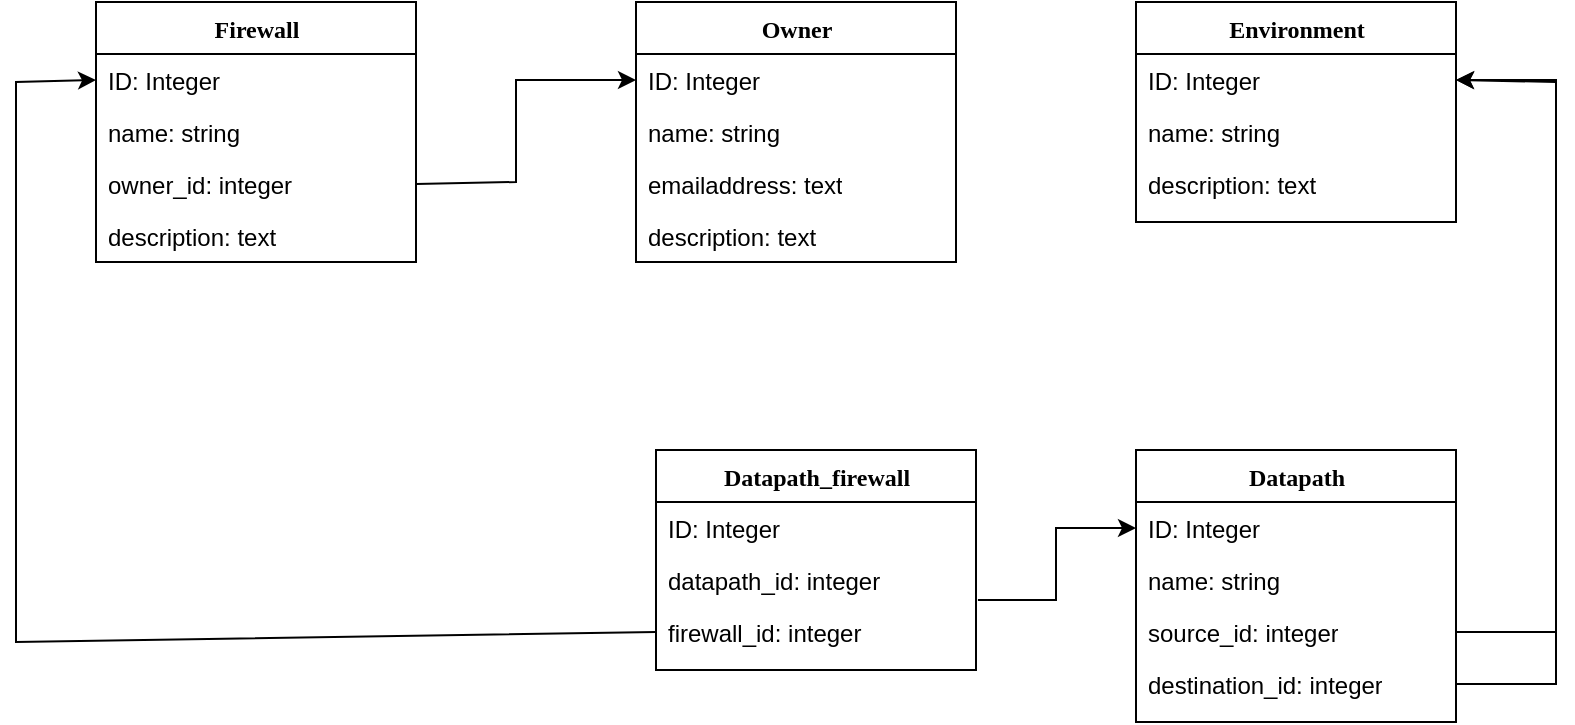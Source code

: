 <mxfile version="24.7.8">
  <diagram name="Page-1" id="p3NtNherMpelwVaLdkrR">
    <mxGraphModel dx="2603" dy="854" grid="1" gridSize="10" guides="1" tooltips="1" connect="1" arrows="1" fold="1" page="1" pageScale="1" pageWidth="1169" pageHeight="827" math="0" shadow="0">
      <root>
        <mxCell id="0" />
        <mxCell id="1" parent="0" />
        <mxCell id="3SlPWsqB0p2sYoVi6o_p-1" value="Firewall" style="swimlane;html=1;fontStyle=1;align=center;verticalAlign=top;childLayout=stackLayout;horizontal=1;startSize=26;horizontalStack=0;resizeParent=1;resizeLast=0;collapsible=1;marginBottom=0;swimlaneFillColor=#ffffff;rounded=0;shadow=0;comic=0;labelBackgroundColor=none;strokeWidth=1;fillColor=none;fontFamily=Verdana;fontSize=12" vertex="1" parent="1">
          <mxGeometry x="-440" y="190" width="160" height="130" as="geometry" />
        </mxCell>
        <mxCell id="3SlPWsqB0p2sYoVi6o_p-2" value="ID: Integer" style="text;html=1;strokeColor=none;fillColor=none;align=left;verticalAlign=top;spacingLeft=4;spacingRight=4;whiteSpace=wrap;overflow=hidden;rotatable=0;points=[[0,0.5],[1,0.5]];portConstraint=eastwest;" vertex="1" parent="3SlPWsqB0p2sYoVi6o_p-1">
          <mxGeometry y="26" width="160" height="26" as="geometry" />
        </mxCell>
        <mxCell id="3SlPWsqB0p2sYoVi6o_p-3" value="name: string" style="text;html=1;strokeColor=none;fillColor=none;align=left;verticalAlign=top;spacingLeft=4;spacingRight=4;whiteSpace=wrap;overflow=hidden;rotatable=0;points=[[0,0.5],[1,0.5]];portConstraint=eastwest;" vertex="1" parent="3SlPWsqB0p2sYoVi6o_p-1">
          <mxGeometry y="52" width="160" height="26" as="geometry" />
        </mxCell>
        <mxCell id="3SlPWsqB0p2sYoVi6o_p-4" value="owner_id: integer" style="text;html=1;strokeColor=none;fillColor=none;align=left;verticalAlign=top;spacingLeft=4;spacingRight=4;whiteSpace=wrap;overflow=hidden;rotatable=0;points=[[0,0.5],[1,0.5]];portConstraint=eastwest;" vertex="1" parent="3SlPWsqB0p2sYoVi6o_p-1">
          <mxGeometry y="78" width="160" height="26" as="geometry" />
        </mxCell>
        <mxCell id="3SlPWsqB0p2sYoVi6o_p-6" value="description: text" style="text;html=1;strokeColor=none;fillColor=none;align=left;verticalAlign=top;spacingLeft=4;spacingRight=4;whiteSpace=wrap;overflow=hidden;rotatable=0;points=[[0,0.5],[1,0.5]];portConstraint=eastwest;" vertex="1" parent="3SlPWsqB0p2sYoVi6o_p-1">
          <mxGeometry y="104" width="160" height="26" as="geometry" />
        </mxCell>
        <mxCell id="3SlPWsqB0p2sYoVi6o_p-7" value="Owner" style="swimlane;html=1;fontStyle=1;align=center;verticalAlign=top;childLayout=stackLayout;horizontal=1;startSize=26;horizontalStack=0;resizeParent=1;resizeLast=0;collapsible=1;marginBottom=0;swimlaneFillColor=#ffffff;rounded=0;shadow=0;comic=0;labelBackgroundColor=none;strokeWidth=1;fillColor=none;fontFamily=Verdana;fontSize=12" vertex="1" parent="1">
          <mxGeometry x="-170" y="190" width="160" height="130" as="geometry" />
        </mxCell>
        <mxCell id="3SlPWsqB0p2sYoVi6o_p-8" value="ID: Integer" style="text;html=1;strokeColor=none;fillColor=none;align=left;verticalAlign=top;spacingLeft=4;spacingRight=4;whiteSpace=wrap;overflow=hidden;rotatable=0;points=[[0,0.5],[1,0.5]];portConstraint=eastwest;" vertex="1" parent="3SlPWsqB0p2sYoVi6o_p-7">
          <mxGeometry y="26" width="160" height="26" as="geometry" />
        </mxCell>
        <mxCell id="3SlPWsqB0p2sYoVi6o_p-9" value="name: string" style="text;html=1;strokeColor=none;fillColor=none;align=left;verticalAlign=top;spacingLeft=4;spacingRight=4;whiteSpace=wrap;overflow=hidden;rotatable=0;points=[[0,0.5],[1,0.5]];portConstraint=eastwest;" vertex="1" parent="3SlPWsqB0p2sYoVi6o_p-7">
          <mxGeometry y="52" width="160" height="26" as="geometry" />
        </mxCell>
        <mxCell id="3SlPWsqB0p2sYoVi6o_p-10" value="emailaddress: text" style="text;html=1;strokeColor=none;fillColor=none;align=left;verticalAlign=top;spacingLeft=4;spacingRight=4;whiteSpace=wrap;overflow=hidden;rotatable=0;points=[[0,0.5],[1,0.5]];portConstraint=eastwest;" vertex="1" parent="3SlPWsqB0p2sYoVi6o_p-7">
          <mxGeometry y="78" width="160" height="26" as="geometry" />
        </mxCell>
        <mxCell id="3SlPWsqB0p2sYoVi6o_p-12" value="description: text" style="text;html=1;strokeColor=none;fillColor=none;align=left;verticalAlign=top;spacingLeft=4;spacingRight=4;whiteSpace=wrap;overflow=hidden;rotatable=0;points=[[0,0.5],[1,0.5]];portConstraint=eastwest;" vertex="1" parent="3SlPWsqB0p2sYoVi6o_p-7">
          <mxGeometry y="104" width="160" height="26" as="geometry" />
        </mxCell>
        <mxCell id="3SlPWsqB0p2sYoVi6o_p-14" value="Environment" style="swimlane;html=1;fontStyle=1;align=center;verticalAlign=top;childLayout=stackLayout;horizontal=1;startSize=26;horizontalStack=0;resizeParent=1;resizeLast=0;collapsible=1;marginBottom=0;swimlaneFillColor=#ffffff;rounded=0;shadow=0;comic=0;labelBackgroundColor=none;strokeWidth=1;fillColor=none;fontFamily=Verdana;fontSize=12" vertex="1" parent="1">
          <mxGeometry x="80" y="190" width="160" height="110" as="geometry" />
        </mxCell>
        <mxCell id="3SlPWsqB0p2sYoVi6o_p-15" value="ID: Integer" style="text;html=1;strokeColor=none;fillColor=none;align=left;verticalAlign=top;spacingLeft=4;spacingRight=4;whiteSpace=wrap;overflow=hidden;rotatable=0;points=[[0,0.5],[1,0.5]];portConstraint=eastwest;" vertex="1" parent="3SlPWsqB0p2sYoVi6o_p-14">
          <mxGeometry y="26" width="160" height="26" as="geometry" />
        </mxCell>
        <mxCell id="3SlPWsqB0p2sYoVi6o_p-16" value="name: string" style="text;html=1;strokeColor=none;fillColor=none;align=left;verticalAlign=top;spacingLeft=4;spacingRight=4;whiteSpace=wrap;overflow=hidden;rotatable=0;points=[[0,0.5],[1,0.5]];portConstraint=eastwest;" vertex="1" parent="3SlPWsqB0p2sYoVi6o_p-14">
          <mxGeometry y="52" width="160" height="26" as="geometry" />
        </mxCell>
        <mxCell id="3SlPWsqB0p2sYoVi6o_p-18" value="description: text" style="text;html=1;strokeColor=none;fillColor=none;align=left;verticalAlign=top;spacingLeft=4;spacingRight=4;whiteSpace=wrap;overflow=hidden;rotatable=0;points=[[0,0.5],[1,0.5]];portConstraint=eastwest;" vertex="1" parent="3SlPWsqB0p2sYoVi6o_p-14">
          <mxGeometry y="78" width="160" height="26" as="geometry" />
        </mxCell>
        <mxCell id="3SlPWsqB0p2sYoVi6o_p-19" value="" style="endArrow=classic;html=1;rounded=0;exitX=1;exitY=0.5;exitDx=0;exitDy=0;entryX=0;entryY=0.5;entryDx=0;entryDy=0;" edge="1" parent="1" source="3SlPWsqB0p2sYoVi6o_p-4" target="3SlPWsqB0p2sYoVi6o_p-8">
          <mxGeometry width="50" height="50" relative="1" as="geometry">
            <mxPoint x="-90" y="460" as="sourcePoint" />
            <mxPoint x="-40" y="410" as="targetPoint" />
            <Array as="points">
              <mxPoint x="-230" y="280" />
              <mxPoint x="-230" y="229" />
            </Array>
          </mxGeometry>
        </mxCell>
        <mxCell id="3SlPWsqB0p2sYoVi6o_p-20" value="Datapath" style="swimlane;html=1;fontStyle=1;align=center;verticalAlign=top;childLayout=stackLayout;horizontal=1;startSize=26;horizontalStack=0;resizeParent=1;resizeLast=0;collapsible=1;marginBottom=0;swimlaneFillColor=#ffffff;rounded=0;shadow=0;comic=0;labelBackgroundColor=none;strokeWidth=1;fillColor=none;fontFamily=Verdana;fontSize=12" vertex="1" parent="1">
          <mxGeometry x="80" y="414" width="160" height="136" as="geometry" />
        </mxCell>
        <mxCell id="3SlPWsqB0p2sYoVi6o_p-21" value="ID: Integer" style="text;html=1;strokeColor=none;fillColor=none;align=left;verticalAlign=top;spacingLeft=4;spacingRight=4;whiteSpace=wrap;overflow=hidden;rotatable=0;points=[[0,0.5],[1,0.5]];portConstraint=eastwest;" vertex="1" parent="3SlPWsqB0p2sYoVi6o_p-20">
          <mxGeometry y="26" width="160" height="26" as="geometry" />
        </mxCell>
        <mxCell id="3SlPWsqB0p2sYoVi6o_p-22" value="name: string" style="text;html=1;strokeColor=none;fillColor=none;align=left;verticalAlign=top;spacingLeft=4;spacingRight=4;whiteSpace=wrap;overflow=hidden;rotatable=0;points=[[0,0.5],[1,0.5]];portConstraint=eastwest;" vertex="1" parent="3SlPWsqB0p2sYoVi6o_p-20">
          <mxGeometry y="52" width="160" height="26" as="geometry" />
        </mxCell>
        <mxCell id="3SlPWsqB0p2sYoVi6o_p-34" value="source_id: integer" style="text;html=1;strokeColor=none;fillColor=none;align=left;verticalAlign=top;spacingLeft=4;spacingRight=4;whiteSpace=wrap;overflow=hidden;rotatable=0;points=[[0,0.5],[1,0.5]];portConstraint=eastwest;" vertex="1" parent="3SlPWsqB0p2sYoVi6o_p-20">
          <mxGeometry y="78" width="160" height="26" as="geometry" />
        </mxCell>
        <mxCell id="3SlPWsqB0p2sYoVi6o_p-23" value="destination_id: integer" style="text;html=1;strokeColor=none;fillColor=none;align=left;verticalAlign=top;spacingLeft=4;spacingRight=4;whiteSpace=wrap;overflow=hidden;rotatable=0;points=[[0,0.5],[1,0.5]];portConstraint=eastwest;" vertex="1" parent="3SlPWsqB0p2sYoVi6o_p-20">
          <mxGeometry y="104" width="160" height="26" as="geometry" />
        </mxCell>
        <mxCell id="3SlPWsqB0p2sYoVi6o_p-25" value="" style="endArrow=classic;html=1;rounded=0;exitX=1;exitY=0.5;exitDx=0;exitDy=0;entryX=1;entryY=0.5;entryDx=0;entryDy=0;" edge="1" parent="1" source="3SlPWsqB0p2sYoVi6o_p-34" target="3SlPWsqB0p2sYoVi6o_p-15">
          <mxGeometry width="50" height="50" relative="1" as="geometry">
            <mxPoint x="240" y="482" as="sourcePoint" />
            <mxPoint x="350" y="430" as="targetPoint" />
            <Array as="points">
              <mxPoint x="290" y="505" />
              <mxPoint x="290" y="229" />
            </Array>
          </mxGeometry>
        </mxCell>
        <mxCell id="3SlPWsqB0p2sYoVi6o_p-26" value="" style="endArrow=classic;html=1;rounded=0;exitX=1;exitY=0.5;exitDx=0;exitDy=0;entryX=1;entryY=0.5;entryDx=0;entryDy=0;" edge="1" parent="1" source="3SlPWsqB0p2sYoVi6o_p-23" target="3SlPWsqB0p2sYoVi6o_p-15">
          <mxGeometry width="50" height="50" relative="1" as="geometry">
            <mxPoint x="230" y="505" as="sourcePoint" />
            <mxPoint x="230" y="229" as="targetPoint" />
            <Array as="points">
              <mxPoint x="290" y="531" />
              <mxPoint x="290" y="230" />
            </Array>
          </mxGeometry>
        </mxCell>
        <mxCell id="3SlPWsqB0p2sYoVi6o_p-27" value="Datapath_firewall" style="swimlane;html=1;fontStyle=1;align=center;verticalAlign=top;childLayout=stackLayout;horizontal=1;startSize=26;horizontalStack=0;resizeParent=1;resizeLast=0;collapsible=1;marginBottom=0;swimlaneFillColor=#ffffff;rounded=0;shadow=0;comic=0;labelBackgroundColor=none;strokeWidth=1;fillColor=none;fontFamily=Verdana;fontSize=12" vertex="1" parent="1">
          <mxGeometry x="-160" y="414" width="160" height="110" as="geometry" />
        </mxCell>
        <mxCell id="3SlPWsqB0p2sYoVi6o_p-28" value="ID: Integer" style="text;html=1;strokeColor=none;fillColor=none;align=left;verticalAlign=top;spacingLeft=4;spacingRight=4;whiteSpace=wrap;overflow=hidden;rotatable=0;points=[[0,0.5],[1,0.5]];portConstraint=eastwest;" vertex="1" parent="3SlPWsqB0p2sYoVi6o_p-27">
          <mxGeometry y="26" width="160" height="26" as="geometry" />
        </mxCell>
        <mxCell id="3SlPWsqB0p2sYoVi6o_p-29" value="datapath_id: integer" style="text;html=1;strokeColor=none;fillColor=none;align=left;verticalAlign=top;spacingLeft=4;spacingRight=4;whiteSpace=wrap;overflow=hidden;rotatable=0;points=[[0,0.5],[1,0.5]];portConstraint=eastwest;" vertex="1" parent="3SlPWsqB0p2sYoVi6o_p-27">
          <mxGeometry y="52" width="160" height="26" as="geometry" />
        </mxCell>
        <mxCell id="3SlPWsqB0p2sYoVi6o_p-30" value="firewall_id: integer" style="text;html=1;strokeColor=none;fillColor=none;align=left;verticalAlign=top;spacingLeft=4;spacingRight=4;whiteSpace=wrap;overflow=hidden;rotatable=0;points=[[0,0.5],[1,0.5]];portConstraint=eastwest;" vertex="1" parent="3SlPWsqB0p2sYoVi6o_p-27">
          <mxGeometry y="78" width="160" height="26" as="geometry" />
        </mxCell>
        <mxCell id="3SlPWsqB0p2sYoVi6o_p-31" value="" style="endArrow=classic;html=1;rounded=0;exitX=1.006;exitY=0.885;exitDx=0;exitDy=0;exitPerimeter=0;entryX=0;entryY=0.5;entryDx=0;entryDy=0;" edge="1" parent="1" source="3SlPWsqB0p2sYoVi6o_p-29" target="3SlPWsqB0p2sYoVi6o_p-21">
          <mxGeometry width="50" height="50" relative="1" as="geometry">
            <mxPoint x="-90" y="460" as="sourcePoint" />
            <mxPoint x="-40" y="410" as="targetPoint" />
            <Array as="points">
              <mxPoint x="40" y="489" />
              <mxPoint x="40" y="453" />
            </Array>
          </mxGeometry>
        </mxCell>
        <mxCell id="3SlPWsqB0p2sYoVi6o_p-32" value="" style="endArrow=classic;html=1;rounded=0;exitX=0;exitY=0.5;exitDx=0;exitDy=0;entryX=0;entryY=0.5;entryDx=0;entryDy=0;" edge="1" parent="1" source="3SlPWsqB0p2sYoVi6o_p-30" target="3SlPWsqB0p2sYoVi6o_p-2">
          <mxGeometry width="50" height="50" relative="1" as="geometry">
            <mxPoint x="11" y="499" as="sourcePoint" />
            <mxPoint x="90" y="463" as="targetPoint" />
            <Array as="points">
              <mxPoint x="-480" y="510" />
              <mxPoint x="-480" y="230" />
            </Array>
          </mxGeometry>
        </mxCell>
      </root>
    </mxGraphModel>
  </diagram>
</mxfile>
